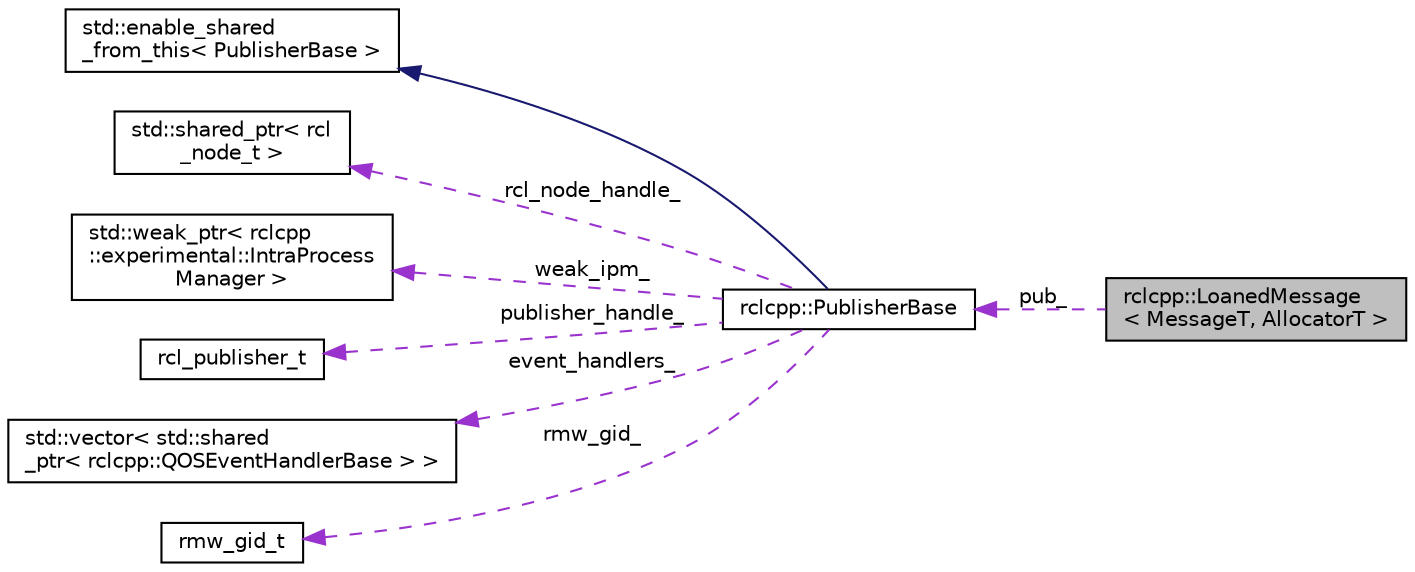 digraph "rclcpp::LoanedMessage&lt; MessageT, AllocatorT &gt;"
{
  edge [fontname="Helvetica",fontsize="10",labelfontname="Helvetica",labelfontsize="10"];
  node [fontname="Helvetica",fontsize="10",shape=record];
  rankdir="LR";
  Node1 [label="rclcpp::LoanedMessage\l\< MessageT, AllocatorT \>",height=0.2,width=0.4,color="black", fillcolor="grey75", style="filled", fontcolor="black"];
  Node2 -> Node1 [dir="back",color="darkorchid3",fontsize="10",style="dashed",label=" pub_" ,fontname="Helvetica"];
  Node2 [label="rclcpp::PublisherBase",height=0.2,width=0.4,color="black", fillcolor="white", style="filled",URL="$classrclcpp_1_1PublisherBase.html"];
  Node3 -> Node2 [dir="back",color="midnightblue",fontsize="10",style="solid",fontname="Helvetica"];
  Node3 [label="std::enable_shared\l_from_this\< PublisherBase \>",height=0.2,width=0.4,color="black", fillcolor="white", style="filled",URL="/tmp/tmp.Txb212H7Lz/doxygen_tag_files/cppreference-doxygen-web.tag.xml$cpp/memory/enable_shared_from_this.html"];
  Node4 -> Node2 [dir="back",color="darkorchid3",fontsize="10",style="dashed",label=" rcl_node_handle_" ,fontname="Helvetica"];
  Node4 [label="std::shared_ptr\< rcl\l_node_t \>",height=0.2,width=0.4,color="black", fillcolor="white", style="filled",URL="/tmp/tmp.Txb212H7Lz/doxygen_tag_files/cppreference-doxygen-web.tag.xml$cpp/memory/shared_ptr.html"];
  Node5 -> Node2 [dir="back",color="darkorchid3",fontsize="10",style="dashed",label=" weak_ipm_" ,fontname="Helvetica"];
  Node5 [label="std::weak_ptr\< rclcpp\l::experimental::IntraProcess\lManager \>",height=0.2,width=0.4,color="black", fillcolor="white", style="filled",URL="/tmp/tmp.Txb212H7Lz/doxygen_tag_files/cppreference-doxygen-web.tag.xml$cpp/memory/weak_ptr.html"];
  Node6 -> Node2 [dir="back",color="darkorchid3",fontsize="10",style="dashed",label=" publisher_handle_" ,fontname="Helvetica"];
  Node6 [label="rcl_publisher_t",height=0.2,width=0.4,color="black", fillcolor="white", style="filled",URL="/tmp/tmp.Txb212H7Lz/doxygen_tag_files/rcl.tag$structrcl__publisher__t.html"];
  Node7 -> Node2 [dir="back",color="darkorchid3",fontsize="10",style="dashed",label=" event_handlers_" ,fontname="Helvetica"];
  Node7 [label="std::vector\< std::shared\l_ptr\< rclcpp::QOSEventHandlerBase \> \>",height=0.2,width=0.4,color="black", fillcolor="white", style="filled",URL="/tmp/tmp.Txb212H7Lz/doxygen_tag_files/cppreference-doxygen-web.tag.xml$cpp/container/vector.html"];
  Node8 -> Node2 [dir="back",color="darkorchid3",fontsize="10",style="dashed",label=" rmw_gid_" ,fontname="Helvetica"];
  Node8 [label="rmw_gid_t",height=0.2,width=0.4,color="black", fillcolor="white", style="filled",URL="/tmp/tmp.Txb212H7Lz/doxygen_tag_files/rmw.tag$structrmw__gid__t.html"];
}
